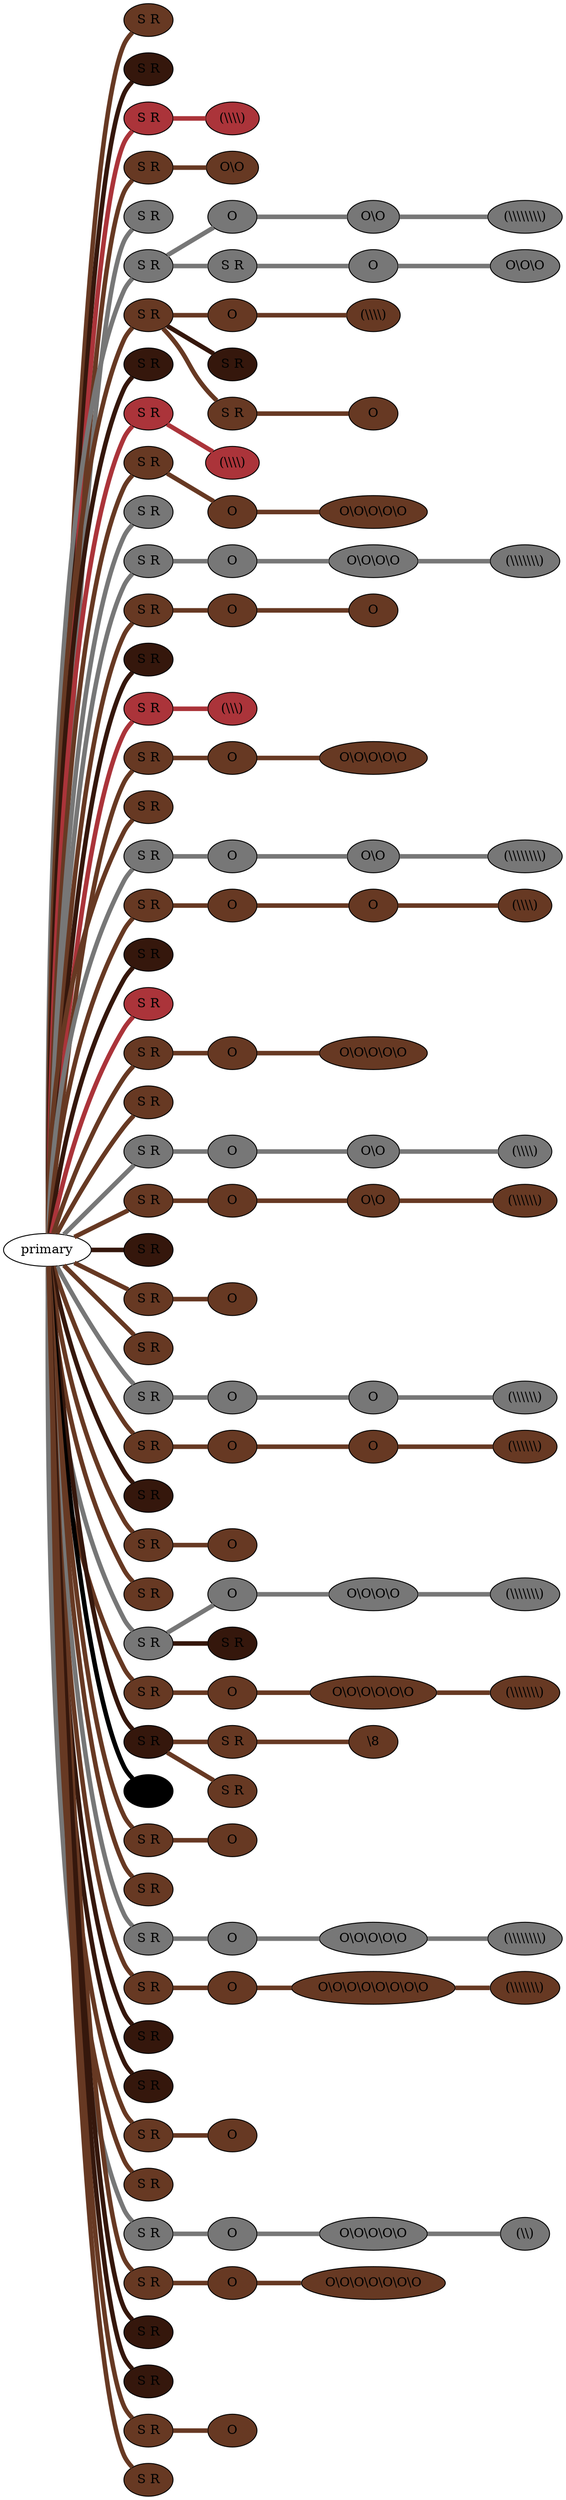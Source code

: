 graph {
 graph [rankdir=LR]
"1" [qtype="pendant_node", pendant_colors="#673923", pendant_ply="S", pendant_attach="R", pendant_length="0", label="S R", style=filled, fillcolor="#673923"]
"primary" -- "1" [qtype="pendant_link",penwidth=5,color="#673923"]
"2" [qtype="pendant_node", pendant_colors="#35170C", pendant_ply="S", pendant_attach="R", pendant_length="0", label="S R", style=filled, fillcolor="#35170C"]
"primary" -- "2" [qtype="pendant_link",penwidth=5,color="#35170C"]
"3" [qtype="pendant_node", pendant_colors="#AB343A", pendant_ply="S", pendant_attach="R", pendant_length="42", label="S R", style=filled, fillcolor="#AB343A"]
"primary" -- "3" [qtype="pendant_link",penwidth=5,color="#AB343A"]
"3:0" [qtype="knot_node", knot_value="4", knot_type="L", knot_position="18.5", knot_spin="Z", label="(\\\\\\\\)", style=filled, fillcolor="#AB343A"]
"3" -- "3:0" [qtype="knot_link",penwidth=5,color="#AB343A"]
"4" [qtype="pendant_node", pendant_colors="#673923,#777777", pendant_ply="S", pendant_attach="R", pendant_length="72", label="S R", style=filled, fillcolor="#673923"]
"primary" -- "4" [qtype="pendant_link",penwidth=5,color="#673923"]
"4:0" [qtype="knot_node", knot_value="2", knot_type="S", knot_position="4.0", knot_spin="Z", label="O\\O", style=filled, fillcolor="#673923"]
"4" -- "4:0" [qtype="knot_link",penwidth=5,color="#673923"]
"5" [qtype="pendant_node", pendant_colors="#777777,#AB343A", pendant_ply="S", pendant_attach="R", pendant_length="38", label="S R", style=filled, fillcolor="#777777"]
"primary" -- "5" [qtype="pendant_link",penwidth=5,color="#777777"]
"6" [qtype="pendant_node", pendant_colors="#777777", pendant_ply="S", pendant_attach="R", pendant_length="48", label="S R", style=filled, fillcolor="#777777"]
"primary" -- "6" [qtype="pendant_link",penwidth=5,color="#777777"]
"6:0" [qtype="knot_node", knot_value="1", knot_type="S", knot_position="3.5", knot_spin="Z", label="O", style=filled, fillcolor="#777777"]
"6" -- "6:0" [qtype="knot_link",penwidth=5,color="#777777"]
"6:1" [qtype="knot_node", knot_value="2", knot_type="S", knot_position="10.0", knot_spin="Z", label="O\\O", style=filled, fillcolor="#777777"]
"6:0" -- "6:1" [qtype="knot_link",penwidth=5,color="#777777"]
"6:2" [qtype="knot_node", knot_value="8", knot_type="L", knot_position="19.0", knot_spin="Z", label="(\\\\\\\\\\\\\\\\)", style=filled, fillcolor="#777777"]
"6:1" -- "6:2" [qtype="knot_link",penwidth=5,color="#777777"]
"6s1" [qtype="pendant_node", pendant_colors="#777777", pendant_ply="S", pendant_attach="R", pendant_length="34", label="S R", style=filled, fillcolor="#777777"]
"6" -- "6s1" [qtype="pendant_link",penwidth=5,color="#777777"]
"6s1:0" [qtype="knot_node", knot_value="1", knot_type="S", knot_position="3.5", knot_spin="Z", label="O", style=filled, fillcolor="#777777"]
"6s1" -- "6s1:0" [qtype="knot_link",penwidth=5,color="#777777"]
"6s1:1" [qtype="knot_node", knot_value="3", knot_type="S", knot_position="10.0", knot_spin="Z", label="O\\O\\O", style=filled, fillcolor="#777777"]
"6s1:0" -- "6s1:1" [qtype="knot_link",penwidth=5,color="#777777"]
"7" [qtype="pendant_node", pendant_colors="#673923", pendant_ply="S", pendant_attach="R", pendant_length="28", label="S R", style=filled, fillcolor="#673923"]
"primary" -- "7" [qtype="pendant_link",penwidth=5,color="#673923"]
"7:0" [qtype="knot_node", knot_value="1", knot_type="S", knot_position="3.5", knot_spin="Z", label="O", style=filled, fillcolor="#673923"]
"7" -- "7:0" [qtype="knot_link",penwidth=5,color="#673923"]
"7:1" [qtype="knot_node", knot_value="4", knot_type="L", knot_position="18.0", knot_spin="Z", label="(\\\\\\\\)", style=filled, fillcolor="#673923"]
"7:0" -- "7:1" [qtype="knot_link",penwidth=5,color="#673923"]
"7s1" [qtype="pendant_node", pendant_colors="#35170C", pendant_ply="S", pendant_attach="R", pendant_length="0", label="S R", style=filled, fillcolor="#35170C"]
"7" -- "7s1" [qtype="pendant_link",penwidth=5,color="#35170C"]
"7s2" [qtype="pendant_node", pendant_colors="#673923,#777777", pendant_ply="S", pendant_attach="R", pendant_length="31", label="S R", style=filled, fillcolor="#673923"]
"7" -- "7s2" [qtype="pendant_link",penwidth=5,color="#673923"]
"7s2:0" [qtype="knot_node", knot_value="1", knot_type="S", knot_position="9.5", knot_spin="Z", label="O", style=filled, fillcolor="#673923"]
"7s2" -- "7s2:0" [qtype="knot_link",penwidth=5,color="#673923"]
"8" [qtype="pendant_node", pendant_colors="#35170C", pendant_ply="S", pendant_attach="R", pendant_length="0", label="S R", style=filled, fillcolor="#35170C"]
"primary" -- "8" [qtype="pendant_link",penwidth=5,color="#35170C"]
"9" [qtype="pendant_node", pendant_colors="#AB343A", pendant_ply="S", pendant_attach="R", pendant_length="51", label="S R", style=filled, fillcolor="#AB343A"]
"primary" -- "9" [qtype="pendant_link",penwidth=5,color="#AB343A"]
"9:0" [qtype="knot_node", knot_value="4", knot_type="L", knot_position="19.0", knot_spin="Z", label="(\\\\\\\\)", style=filled, fillcolor="#AB343A"]
"9" -- "9:0" [qtype="knot_link",penwidth=5,color="#AB343A"]
"10" [qtype="pendant_node", pendant_colors="#673923,#777777", pendant_ply="S", pendant_attach="R", pendant_length="46", label="S R", style=filled, fillcolor="#673923"]
"primary" -- "10" [qtype="pendant_link",penwidth=5,color="#673923"]
"10:0" [qtype="knot_node", knot_value="1", knot_type="S", knot_position="4.0", knot_spin="Z", label="O", style=filled, fillcolor="#673923"]
"10" -- "10:0" [qtype="knot_link",penwidth=5,color="#673923"]
"10:1" [qtype="knot_node", knot_value="5", knot_type="S", knot_position="10.0", knot_spin="Z", label="O\\O\\O\\O\\O", style=filled, fillcolor="#673923"]
"10:0" -- "10:1" [qtype="knot_link",penwidth=5,color="#673923"]
"11" [qtype="pendant_node", pendant_colors="#777777,#AB343A", pendant_ply="S", pendant_attach="R", pendant_length="40", label="S R", style=filled, fillcolor="#777777"]
"primary" -- "11" [qtype="pendant_link",penwidth=5,color="#777777"]
"12" [qtype="pendant_node", pendant_colors="#777777", pendant_ply="S", pendant_attach="R", pendant_length="40", label="S R", style=filled, fillcolor="#777777"]
"primary" -- "12" [qtype="pendant_link",penwidth=5,color="#777777"]
"12:0" [qtype="knot_node", knot_value="1", knot_type="S", knot_position="3.5", knot_spin="Z", label="O", style=filled, fillcolor="#777777"]
"12" -- "12:0" [qtype="knot_link",penwidth=5,color="#777777"]
"12:1" [qtype="knot_node", knot_value="4", knot_type="S", knot_position="10.0", knot_spin="Z", label="O\\O\\O\\O", style=filled, fillcolor="#777777"]
"12:0" -- "12:1" [qtype="knot_link",penwidth=5,color="#777777"]
"12:2" [qtype="knot_node", knot_value="7", knot_type="L", knot_position="18.0", knot_spin="Z", label="(\\\\\\\\\\\\\\)", style=filled, fillcolor="#777777"]
"12:1" -- "12:2" [qtype="knot_link",penwidth=5,color="#777777"]
"13" [qtype="pendant_node", pendant_colors="#673923", pendant_ply="S", pendant_attach="R", pendant_length="16", label="S R", style=filled, fillcolor="#673923"]
"primary" -- "13" [qtype="pendant_link",penwidth=5,color="#673923"]
"13:0" [qtype="knot_node", knot_value="1", knot_type="S", knot_position="4.0", knot_spin="Z", label="O", style=filled, fillcolor="#673923"]
"13" -- "13:0" [qtype="knot_link",penwidth=5,color="#673923"]
"13:1" [qtype="knot_node", knot_value="1", knot_type="S", knot_position="10.0", knot_spin="Z", label="O", style=filled, fillcolor="#673923"]
"13:0" -- "13:1" [qtype="knot_link",penwidth=5,color="#673923"]
"14" [qtype="pendant_node", pendant_colors="#35170C", pendant_ply="S", pendant_attach="R", pendant_length="0", label="S R", style=filled, fillcolor="#35170C"]
"primary" -- "14" [qtype="pendant_link",penwidth=5,color="#35170C"]
"15" [qtype="pendant_node", pendant_colors="#AB343A", pendant_ply="S", pendant_attach="R", pendant_length="33", label="S R", style=filled, fillcolor="#AB343A"]
"primary" -- "15" [qtype="pendant_link",penwidth=5,color="#AB343A"]
"15:0" [qtype="knot_node", knot_value="3", knot_type="L", knot_position="18.0", knot_spin="Z", label="(\\\\\\)", style=filled, fillcolor="#AB343A"]
"15" -- "15:0" [qtype="knot_link",penwidth=5,color="#AB343A"]
"16" [qtype="pendant_node", pendant_colors="#673923,#777777", pendant_ply="S", pendant_attach="R", pendant_length="42", label="S R", style=filled, fillcolor="#673923"]
"primary" -- "16" [qtype="pendant_link",penwidth=5,color="#673923"]
"16:0" [qtype="knot_node", knot_value="1", knot_type="S", knot_position="3.5", knot_spin="Z", label="O", style=filled, fillcolor="#673923"]
"16" -- "16:0" [qtype="knot_link",penwidth=5,color="#673923"]
"16:1" [qtype="knot_node", knot_value="5", knot_type="S", knot_position="9.5", knot_spin="Z", label="O\\O\\O\\O\\O", style=filled, fillcolor="#673923"]
"16:0" -- "16:1" [qtype="knot_link",penwidth=5,color="#673923"]
"17" [qtype="pendant_node", pendant_colors="#673923,#777777", pendant_ply="S", pendant_attach="R", pendant_length="39", label="S R", style=filled, fillcolor="#673923"]
"primary" -- "17" [qtype="pendant_link",penwidth=5,color="#673923"]
"18" [qtype="pendant_node", pendant_colors="#777777", pendant_ply="S", pendant_attach="R", pendant_length="37", label="S R", style=filled, fillcolor="#777777"]
"primary" -- "18" [qtype="pendant_link",penwidth=5,color="#777777"]
"18:0" [qtype="knot_node", knot_value="1", knot_type="S", knot_position="3.5", knot_spin="Z", label="O", style=filled, fillcolor="#777777"]
"18" -- "18:0" [qtype="knot_link",penwidth=5,color="#777777"]
"18:1" [qtype="knot_node", knot_value="2", knot_type="S", knot_position="9.5", knot_spin="Z", label="O\\O", style=filled, fillcolor="#777777"]
"18:0" -- "18:1" [qtype="knot_link",penwidth=5,color="#777777"]
"18:2" [qtype="knot_node", knot_value="8", knot_type="L", knot_position="18.0", knot_spin="Z", label="(\\\\\\\\\\\\\\\\)", style=filled, fillcolor="#777777"]
"18:1" -- "18:2" [qtype="knot_link",penwidth=5,color="#777777"]
"19" [qtype="pendant_node", pendant_colors="#673923", pendant_ply="S", pendant_attach="R", pendant_length="28", label="S R", style=filled, fillcolor="#673923"]
"primary" -- "19" [qtype="pendant_link",penwidth=5,color="#673923"]
"19:0" [qtype="knot_node", knot_value="1", knot_type="S", knot_position="3.5", knot_spin="Z", label="O", style=filled, fillcolor="#673923"]
"19" -- "19:0" [qtype="knot_link",penwidth=5,color="#673923"]
"19:1" [qtype="knot_node", knot_value="1", knot_type="S", knot_position="9.0", knot_spin="Z", label="O", style=filled, fillcolor="#673923"]
"19:0" -- "19:1" [qtype="knot_link",penwidth=5,color="#673923"]
"19:2" [qtype="knot_node", knot_value="4", knot_type="L", knot_position="16.0", knot_spin="Z", label="(\\\\\\\\)", style=filled, fillcolor="#673923"]
"19:1" -- "19:2" [qtype="knot_link",penwidth=5,color="#673923"]
"20" [qtype="pendant_node", pendant_colors="#35170C", pendant_ply="S", pendant_attach="R", pendant_length="0", label="S R", style=filled, fillcolor="#35170C"]
"primary" -- "20" [qtype="pendant_link",penwidth=5,color="#35170C"]
"21" [qtype="pendant_node", pendant_colors="#AB343A", pendant_ply="S", pendant_attach="R", pendant_length="15", label="S R", style=filled, fillcolor="#AB343A"]
"primary" -- "21" [qtype="pendant_link",penwidth=5,color="#AB343A"]
"22" [qtype="pendant_node", pendant_colors="#673923,#777777", pendant_ply="S", pendant_attach="R", pendant_length="36", label="S R", style=filled, fillcolor="#673923"]
"primary" -- "22" [qtype="pendant_link",penwidth=5,color="#673923"]
"22:0" [qtype="knot_node", knot_value="1", knot_type="S", knot_position="3.5", knot_spin="Z", label="O", style=filled, fillcolor="#673923"]
"22" -- "22:0" [qtype="knot_link",penwidth=5,color="#673923"]
"22:1" [qtype="knot_node", knot_value="5", knot_type="S", knot_position="10.0", knot_spin="Z", label="O\\O\\O\\O\\O", style=filled, fillcolor="#673923"]
"22:0" -- "22:1" [qtype="knot_link",penwidth=5,color="#673923"]
"23" [qtype="pendant_node", pendant_colors="#673923,#777777", pendant_ply="S", pendant_attach="R", pendant_length="34", label="S R", style=filled, fillcolor="#673923"]
"primary" -- "23" [qtype="pendant_link",penwidth=5,color="#673923"]
"24" [qtype="pendant_node", pendant_colors="#777777", pendant_ply="S", pendant_attach="R", pendant_length="29", label="S R", style=filled, fillcolor="#777777"]
"primary" -- "24" [qtype="pendant_link",penwidth=5,color="#777777"]
"24:0" [qtype="knot_node", knot_value="1", knot_type="S", knot_position="3.0", knot_spin="Z", label="O", style=filled, fillcolor="#777777"]
"24" -- "24:0" [qtype="knot_link",penwidth=5,color="#777777"]
"24:1" [qtype="knot_node", knot_value="2", knot_type="S", knot_position="9.0", knot_spin="Z", label="O\\O", style=filled, fillcolor="#777777"]
"24:0" -- "24:1" [qtype="knot_link",penwidth=5,color="#777777"]
"24:2" [qtype="knot_node", knot_value="4", knot_type="L", knot_position="16.0", knot_spin="Z", label="(\\\\\\\\)", style=filled, fillcolor="#777777"]
"24:1" -- "24:2" [qtype="knot_link",penwidth=5,color="#777777"]
"25" [qtype="pendant_node", pendant_colors="#673923", pendant_ply="S", pendant_attach="R", pendant_length="33", label="S R", style=filled, fillcolor="#673923"]
"primary" -- "25" [qtype="pendant_link",penwidth=5,color="#673923"]
"25:0" [qtype="knot_node", knot_value="1", knot_type="S", knot_position="3.5", knot_spin="Z", label="O", style=filled, fillcolor="#673923"]
"25" -- "25:0" [qtype="knot_link",penwidth=5,color="#673923"]
"25:1" [qtype="knot_node", knot_value="2", knot_type="S", knot_position="9.0", knot_spin="Z", label="O\\O", style=filled, fillcolor="#673923"]
"25:0" -- "25:1" [qtype="knot_link",penwidth=5,color="#673923"]
"25:2" [qtype="knot_node", knot_value="6", knot_type="L", knot_position="16.5", knot_spin="Z", label="(\\\\\\\\\\\\)", style=filled, fillcolor="#673923"]
"25:1" -- "25:2" [qtype="knot_link",penwidth=5,color="#673923"]
"26" [qtype="pendant_node", pendant_colors="#35170C", pendant_ply="S", pendant_attach="R", pendant_length="0", label="S R", style=filled, fillcolor="#35170C"]
"primary" -- "26" [qtype="pendant_link",penwidth=5,color="#35170C"]
"27" [qtype="pendant_node", pendant_colors="#673923,#777777", pendant_ply="S", pendant_attach="R", pendant_length="56", label="S R", style=filled, fillcolor="#673923"]
"primary" -- "27" [qtype="pendant_link",penwidth=5,color="#673923"]
"27:0" [qtype="knot_node", knot_value="1", knot_type="S", knot_position="4.0", knot_spin="Z", label="O", style=filled, fillcolor="#673923"]
"27" -- "27:0" [qtype="knot_link",penwidth=5,color="#673923"]
"28" [qtype="pendant_node", pendant_colors="#673923,#777777", pendant_ply="S", pendant_attach="R", pendant_length="27", label="S R", style=filled, fillcolor="#673923"]
"primary" -- "28" [qtype="pendant_link",penwidth=5,color="#673923"]
"29" [qtype="pendant_node", pendant_colors="#777777", pendant_ply="S", pendant_attach="R", pendant_length="26", label="S R", style=filled, fillcolor="#777777"]
"primary" -- "29" [qtype="pendant_link",penwidth=5,color="#777777"]
"29:0" [qtype="knot_node", knot_value="1", knot_type="S", knot_position="3.5", knot_spin="Z", label="O", style=filled, fillcolor="#777777"]
"29" -- "29:0" [qtype="knot_link",penwidth=5,color="#777777"]
"29:1" [qtype="knot_node", knot_value="1", knot_type="S", knot_position="9.5", knot_spin="Z", label="O", style=filled, fillcolor="#777777"]
"29:0" -- "29:1" [qtype="knot_link",penwidth=5,color="#777777"]
"29:2" [qtype="knot_node", knot_value="6", knot_type="L", knot_position="17.0", knot_spin="Z", label="(\\\\\\\\\\\\)", style=filled, fillcolor="#777777"]
"29:1" -- "29:2" [qtype="knot_link",penwidth=5,color="#777777"]
"30" [qtype="pendant_node", pendant_colors="#673923", pendant_ply="S", pendant_attach="R", pendant_length="29", label="S R", style=filled, fillcolor="#673923"]
"primary" -- "30" [qtype="pendant_link",penwidth=5,color="#673923"]
"30:0" [qtype="knot_node", knot_value="1", knot_type="S", knot_position="3.0", knot_spin="Z", label="O", style=filled, fillcolor="#673923"]
"30" -- "30:0" [qtype="knot_link",penwidth=5,color="#673923"]
"30:1" [qtype="knot_node", knot_value="1", knot_type="S", knot_position="9.0", knot_spin="Z", label="O", style=filled, fillcolor="#673923"]
"30:0" -- "30:1" [qtype="knot_link",penwidth=5,color="#673923"]
"30:2" [qtype="knot_node", knot_value="6", knot_type="L", knot_position="16.5", knot_spin="Z", label="(\\\\\\\\\\\\)", style=filled, fillcolor="#673923"]
"30:1" -- "30:2" [qtype="knot_link",penwidth=5,color="#673923"]
"31" [qtype="pendant_node", pendant_colors="#35170C", pendant_ply="S", pendant_attach="R", pendant_length="0", label="S R", style=filled, fillcolor="#35170C"]
"primary" -- "31" [qtype="pendant_link",penwidth=5,color="#35170C"]
"32" [qtype="pendant_node", pendant_colors="#673923,#777777", pendant_ply="S", pendant_attach="R", pendant_length="59", label="S R", style=filled, fillcolor="#673923"]
"primary" -- "32" [qtype="pendant_link",penwidth=5,color="#673923"]
"32:0" [qtype="knot_node", knot_value="1", knot_type="S", knot_position="3.5", knot_spin="Z", label="O", style=filled, fillcolor="#673923"]
"32" -- "32:0" [qtype="knot_link",penwidth=5,color="#673923"]
"33" [qtype="pendant_node", pendant_colors="#673923,#777777", pendant_ply="S", pendant_attach="R", pendant_length="35", label="S R", style=filled, fillcolor="#673923"]
"primary" -- "33" [qtype="pendant_link",penwidth=5,color="#673923"]
"34" [qtype="pendant_node", pendant_colors="#777777", pendant_ply="S", pendant_attach="R", pendant_length="22", label="S R", style=filled, fillcolor="#777777"]
"primary" -- "34" [qtype="pendant_link",penwidth=5,color="#777777"]
"34:0" [qtype="knot_node", knot_value="1", knot_type="S", knot_position="4.0", knot_spin="Z", label="O", style=filled, fillcolor="#777777"]
"34" -- "34:0" [qtype="knot_link",penwidth=5,color="#777777"]
"34:1" [qtype="knot_node", knot_value="4", knot_type="S", knot_position="10.0", knot_spin="Z", label="O\\O\\O\\O", style=filled, fillcolor="#777777"]
"34:0" -- "34:1" [qtype="knot_link",penwidth=5,color="#777777"]
"34:2" [qtype="knot_node", knot_value="7", knot_type="L", knot_position="17.0", knot_spin="Z", label="(\\\\\\\\\\\\\\)", style=filled, fillcolor="#777777"]
"34:1" -- "34:2" [qtype="knot_link",penwidth=5,color="#777777"]
"34s1" [qtype="pendant_node", pendant_colors="#35170C", pendant_ply="S", pendant_attach="R", pendant_length="0", label="S R", style=filled, fillcolor="#35170C"]
"34" -- "34s1" [qtype="pendant_link",penwidth=5,color="#35170C"]
"35" [qtype="pendant_node", pendant_colors="#673923", pendant_ply="S", pendant_attach="R", pendant_length="37", label="S R", style=filled, fillcolor="#673923"]
"primary" -- "35" [qtype="pendant_link",penwidth=5,color="#673923"]
"35:0" [qtype="knot_node", knot_value="1", knot_type="S", knot_position="3.5", knot_spin="Z", label="O", style=filled, fillcolor="#673923"]
"35" -- "35:0" [qtype="knot_link",penwidth=5,color="#673923"]
"35:1" [qtype="knot_node", knot_value="6", knot_type="S", knot_position="10.0", knot_spin="Z", label="O\\O\\O\\O\\O\\O", style=filled, fillcolor="#673923"]
"35:0" -- "35:1" [qtype="knot_link",penwidth=5,color="#673923"]
"35:2" [qtype="knot_node", knot_value="7", knot_type="L", knot_position="17.0", knot_spin="Z", label="(\\\\\\\\\\\\\\)", style=filled, fillcolor="#673923"]
"35:1" -- "35:2" [qtype="knot_link",penwidth=5,color="#673923"]
"36" [qtype="pendant_node", pendant_colors="#35170C", pendant_ply="S", pendant_attach="R", pendant_length="0", label="S R", style=filled, fillcolor="#35170C"]
"primary" -- "36" [qtype="pendant_link",penwidth=5,color="#35170C"]
"36s1" [qtype="pendant_node", pendant_colors="#673923,#777777", pendant_ply="S", pendant_attach="R", pendant_length="46", label="S R", style=filled, fillcolor="#673923"]
"36" -- "36s1" [qtype="pendant_link",penwidth=5,color="#673923"]
"36s1:0" [qtype="knot_node", knot_value="1", knot_type="E", knot_position="16.5", knot_spin="Z", label="\\8", style=filled, fillcolor="#673923"]
"36s1" -- "36s1:0" [qtype="knot_link",penwidth=5,color="#673923"]
"36s2" [qtype="pendant_node", pendant_colors="#673923,#35170C", pendant_ply="S", pendant_attach="R", pendant_length="1", label="S R", style=filled, fillcolor="#673923"]
"36" -- "36s2" [qtype="pendant_link",penwidth=5,color="#673923"]
"37" [qtype="pendant_node", pendant_colors="#000000", pendant_ply="S", pendant_attach="R", pendant_length="0", label="S R", style=filled, fillcolor="#000000"]
"primary" -- "37" [qtype="pendant_link",penwidth=5,color="#000000"]
"38" [qtype="pendant_node", pendant_colors="#673923,#777777", pendant_ply="S", pendant_attach="R", pendant_length="33", label="S R", style=filled, fillcolor="#673923"]
"primary" -- "38" [qtype="pendant_link",penwidth=5,color="#673923"]
"38:0" [qtype="knot_node", knot_value="1", knot_type="S", knot_position="3.0", knot_spin="Z", label="O", style=filled, fillcolor="#673923"]
"38" -- "38:0" [qtype="knot_link",penwidth=5,color="#673923"]
"39" [qtype="pendant_node", pendant_colors="#673923,#777777", pendant_ply="S", pendant_attach="R", pendant_length="33", label="S R", style=filled, fillcolor="#673923"]
"primary" -- "39" [qtype="pendant_link",penwidth=5,color="#673923"]
"40" [qtype="pendant_node", pendant_colors="#777777", pendant_ply="S", pendant_attach="R", pendant_length="37", label="S R", style=filled, fillcolor="#777777"]
"primary" -- "40" [qtype="pendant_link",penwidth=5,color="#777777"]
"40:0" [qtype="knot_node", knot_value="1", knot_type="S", knot_position="4.0", knot_spin="Z", label="O", style=filled, fillcolor="#777777"]
"40" -- "40:0" [qtype="knot_link",penwidth=5,color="#777777"]
"40:1" [qtype="knot_node", knot_value="5", knot_type="S", knot_position="10.0", knot_spin="Z", label="O\\O\\O\\O\\O", style=filled, fillcolor="#777777"]
"40:0" -- "40:1" [qtype="knot_link",penwidth=5,color="#777777"]
"40:2" [qtype="knot_node", knot_value="8", knot_type="L", knot_position="16.5", knot_spin="Z", label="(\\\\\\\\\\\\\\\\)", style=filled, fillcolor="#777777"]
"40:1" -- "40:2" [qtype="knot_link",penwidth=5,color="#777777"]
"41" [qtype="pendant_node", pendant_colors="#673923", pendant_ply="S", pendant_attach="R", pendant_length="30", label="S R", style=filled, fillcolor="#673923"]
"primary" -- "41" [qtype="pendant_link",penwidth=5,color="#673923"]
"41:0" [qtype="knot_node", knot_value="1", knot_type="S", knot_position="2.5", knot_spin="Z", label="O", style=filled, fillcolor="#673923"]
"41" -- "41:0" [qtype="knot_link",penwidth=5,color="#673923"]
"41:1" [qtype="knot_node", knot_value="8", knot_type="S", knot_position="7.0", knot_spin="Z", label="O\\O\\O\\O\\O\\O\\O\\O", style=filled, fillcolor="#673923"]
"41:0" -- "41:1" [qtype="knot_link",penwidth=5,color="#673923"]
"41:2" [qtype="knot_node", knot_value="7", knot_type="L", knot_position="14.0", knot_spin="Z", label="(\\\\\\\\\\\\\\)", style=filled, fillcolor="#673923"]
"41:1" -- "41:2" [qtype="knot_link",penwidth=5,color="#673923"]
"42" [qtype="pendant_node", pendant_colors="#35170C", pendant_ply="S", pendant_attach="R", pendant_length="0", label="S R", style=filled, fillcolor="#35170C"]
"primary" -- "42" [qtype="pendant_link",penwidth=5,color="#35170C"]
"43" [qtype="pendant_node", pendant_colors="#35170C", pendant_ply="S", pendant_attach="R", pendant_length="0", label="S R", style=filled, fillcolor="#35170C"]
"primary" -- "43" [qtype="pendant_link",penwidth=5,color="#35170C"]
"44" [qtype="pendant_node", pendant_colors="#673923,#777777", pendant_ply="S", pendant_attach="R", pendant_length="64", label="S R", style=filled, fillcolor="#673923"]
"primary" -- "44" [qtype="pendant_link",penwidth=5,color="#673923"]
"44:0" [qtype="knot_node", knot_value="1", knot_type="S", knot_position="3.0", knot_spin="Z", label="O", style=filled, fillcolor="#673923"]
"44" -- "44:0" [qtype="knot_link",penwidth=5,color="#673923"]
"45" [qtype="pendant_node", pendant_colors="#673923,#777777", pendant_ply="S", pendant_attach="R", pendant_length="40", label="S R", style=filled, fillcolor="#673923"]
"primary" -- "45" [qtype="pendant_link",penwidth=5,color="#673923"]
"46" [qtype="pendant_node", pendant_colors="#777777", pendant_ply="S", pendant_attach="R", pendant_length="51", label="S R", style=filled, fillcolor="#777777"]
"primary" -- "46" [qtype="pendant_link",penwidth=5,color="#777777"]
"46:0" [qtype="knot_node", knot_value="1", knot_type="S", knot_position="3.0", knot_spin="Z", label="O", style=filled, fillcolor="#777777"]
"46" -- "46:0" [qtype="knot_link",penwidth=5,color="#777777"]
"46:1" [qtype="knot_node", knot_value="5", knot_type="S", knot_position="10.5", knot_spin="Z", label="O\\O\\O\\O\\O", style=filled, fillcolor="#777777"]
"46:0" -- "46:1" [qtype="knot_link",penwidth=5,color="#777777"]
"46:2" [qtype="knot_node", knot_value="2", knot_type="L", knot_position="17.0", knot_spin="Z", label="(\\\\)", style=filled, fillcolor="#777777"]
"46:1" -- "46:2" [qtype="knot_link",penwidth=5,color="#777777"]
"47" [qtype="pendant_node", pendant_colors="#673923", pendant_ply="S", pendant_attach="R", pendant_length="40", label="S R", style=filled, fillcolor="#673923"]
"primary" -- "47" [qtype="pendant_link",penwidth=5,color="#673923"]
"47:0" [qtype="knot_node", knot_value="1", knot_type="S", knot_position="3.0", knot_spin="Z", label="O", style=filled, fillcolor="#673923"]
"47" -- "47:0" [qtype="knot_link",penwidth=5,color="#673923"]
"47:1" [qtype="knot_node", knot_value="7", knot_type="S", knot_position="11.0", knot_spin="Z", label="O\\O\\O\\O\\O\\O\\O", style=filled, fillcolor="#673923"]
"47:0" -- "47:1" [qtype="knot_link",penwidth=5,color="#673923"]
"48" [qtype="pendant_node", pendant_colors="#35170C", pendant_ply="S", pendant_attach="R", pendant_length="0", label="S R", style=filled, fillcolor="#35170C"]
"primary" -- "48" [qtype="pendant_link",penwidth=5,color="#35170C"]
"49" [qtype="pendant_node", pendant_colors="#35170C", pendant_ply="S", pendant_attach="R", pendant_length="3", label="S R", style=filled, fillcolor="#35170C"]
"primary" -- "49" [qtype="pendant_link",penwidth=5,color="#35170C"]
"50" [qtype="pendant_node", pendant_colors="#673923,#777777", pendant_ply="S", pendant_attach="R", pendant_length="11", label="S R", style=filled, fillcolor="#673923"]
"primary" -- "50" [qtype="pendant_link",penwidth=5,color="#673923"]
"50:0" [qtype="knot_node", knot_value="1", knot_type="S", knot_position="4.0", knot_spin="Z", label="O", style=filled, fillcolor="#673923"]
"50" -- "50:0" [qtype="knot_link",penwidth=5,color="#673923"]
"51" [qtype="pendant_node", pendant_colors="#673923,#777777", pendant_ply="S", pendant_attach="R", pendant_length="51", label="S R", style=filled, fillcolor="#673923"]
"primary" -- "51" [qtype="pendant_link",penwidth=5,color="#673923"]
}
